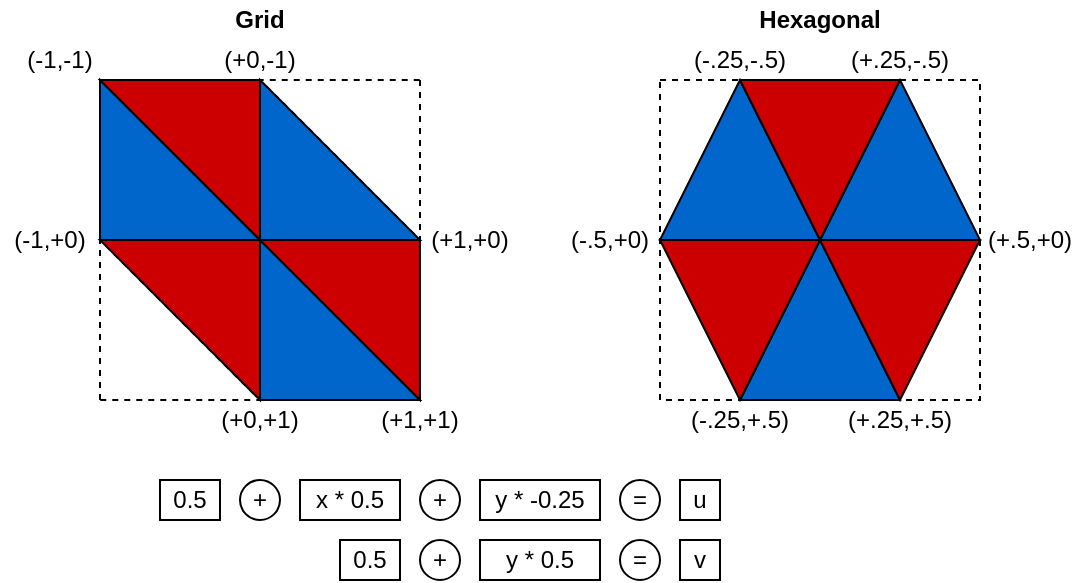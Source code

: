 <mxfile version="13.4.5" type="device"><diagram id="CmPBEKU7VvEhB1ZuQym_" name="Page-1"><mxGraphModel dx="677" dy="391" grid="1" gridSize="10" guides="1" tooltips="1" connect="1" arrows="1" fold="1" page="1" pageScale="1" pageWidth="850" pageHeight="1100" math="0" shadow="0"><root><mxCell id="0"/><mxCell id="1" parent="0"/><mxCell id="6mbiCCYGvgZnk7PDdwmh-31" value="" style="whiteSpace=wrap;html=1;aspect=fixed;dashed=1;" vertex="1" parent="1"><mxGeometry x="600" y="280" width="160" height="160" as="geometry"/></mxCell><mxCell id="6mbiCCYGvgZnk7PDdwmh-7" value="" style="verticalLabelPosition=bottom;verticalAlign=top;html=1;shape=mxgraph.basic.orthogonal_triangle;rotation=-180;dashed=1;" vertex="1" parent="1"><mxGeometry x="400" y="280" width="80" height="80" as="geometry"/></mxCell><mxCell id="6mbiCCYGvgZnk7PDdwmh-8" value="" style="verticalLabelPosition=bottom;verticalAlign=top;html=1;shape=mxgraph.basic.orthogonal_triangle;rotation=0;dashed=1;" vertex="1" parent="1"><mxGeometry x="320" y="360" width="80" height="80" as="geometry"/></mxCell><mxCell id="6mbiCCYGvgZnk7PDdwmh-1" value="" style="verticalLabelPosition=bottom;verticalAlign=top;html=1;shape=mxgraph.basic.orthogonal_triangle;fillColor=#0066CC;" vertex="1" parent="1"><mxGeometry x="400" y="360" width="80" height="80" as="geometry"/></mxCell><mxCell id="6mbiCCYGvgZnk7PDdwmh-2" value="" style="verticalLabelPosition=bottom;verticalAlign=top;html=1;shape=mxgraph.basic.orthogonal_triangle;fillColor=#0066CC;" vertex="1" parent="1"><mxGeometry x="320" y="280" width="80" height="80" as="geometry"/></mxCell><mxCell id="6mbiCCYGvgZnk7PDdwmh-3" value="" style="verticalLabelPosition=bottom;verticalAlign=top;html=1;shape=mxgraph.basic.orthogonal_triangle;fillColor=#0066CC;" vertex="1" parent="1"><mxGeometry x="400" y="280" width="80" height="80" as="geometry"/></mxCell><mxCell id="6mbiCCYGvgZnk7PDdwmh-4" value="" style="verticalLabelPosition=bottom;verticalAlign=top;html=1;shape=mxgraph.basic.orthogonal_triangle;rotation=-180;fillColor=#CC0000;" vertex="1" parent="1"><mxGeometry x="400" y="360" width="80" height="80" as="geometry"/></mxCell><mxCell id="6mbiCCYGvgZnk7PDdwmh-5" value="" style="verticalLabelPosition=bottom;verticalAlign=top;html=1;shape=mxgraph.basic.orthogonal_triangle;rotation=-180;fillColor=#CC0000;" vertex="1" parent="1"><mxGeometry x="320" y="360" width="80" height="80" as="geometry"/></mxCell><mxCell id="6mbiCCYGvgZnk7PDdwmh-6" value="" style="verticalLabelPosition=bottom;verticalAlign=top;html=1;shape=mxgraph.basic.orthogonal_triangle;rotation=-180;fillColor=#CC0000;" vertex="1" parent="1"><mxGeometry x="320" y="280" width="80" height="80" as="geometry"/></mxCell><mxCell id="6mbiCCYGvgZnk7PDdwmh-9" value="" style="verticalLabelPosition=bottom;verticalAlign=top;html=1;shape=mxgraph.basic.acute_triangle;dx=0.5;fillColor=#0066CC;" vertex="1" parent="1"><mxGeometry x="640" y="360" width="80" height="80" as="geometry"/></mxCell><mxCell id="6mbiCCYGvgZnk7PDdwmh-10" value="" style="verticalLabelPosition=bottom;verticalAlign=top;html=1;shape=mxgraph.basic.acute_triangle;dx=0.5;fillColor=#0066CC;" vertex="1" parent="1"><mxGeometry x="600" y="280" width="80" height="80" as="geometry"/></mxCell><mxCell id="6mbiCCYGvgZnk7PDdwmh-11" value="" style="verticalLabelPosition=bottom;verticalAlign=top;html=1;shape=mxgraph.basic.acute_triangle;dx=0.5;fillColor=#0066CC;" vertex="1" parent="1"><mxGeometry x="680" y="280" width="80" height="80" as="geometry"/></mxCell><mxCell id="6mbiCCYGvgZnk7PDdwmh-12" value="" style="verticalLabelPosition=bottom;verticalAlign=top;html=1;shape=mxgraph.basic.acute_triangle;dx=0.5;rotation=-180;fillColor=#CC0000;" vertex="1" parent="1"><mxGeometry x="600" y="360" width="80" height="80" as="geometry"/></mxCell><mxCell id="6mbiCCYGvgZnk7PDdwmh-13" value="" style="verticalLabelPosition=bottom;verticalAlign=top;html=1;shape=mxgraph.basic.acute_triangle;dx=0.5;rotation=-180;fillColor=#CC0000;" vertex="1" parent="1"><mxGeometry x="680" y="360" width="80" height="80" as="geometry"/></mxCell><mxCell id="6mbiCCYGvgZnk7PDdwmh-14" value="" style="verticalLabelPosition=bottom;verticalAlign=top;html=1;shape=mxgraph.basic.acute_triangle;dx=0.5;rotation=-180;fillColor=#CC0000;" vertex="1" parent="1"><mxGeometry x="640" y="280" width="80" height="80" as="geometry"/></mxCell><mxCell id="6mbiCCYGvgZnk7PDdwmh-19" value="(+0,+1)" style="text;html=1;strokeColor=none;fillColor=none;align=center;verticalAlign=middle;whiteSpace=wrap;rounded=0;" vertex="1" parent="1"><mxGeometry x="380" y="440" width="40" height="20" as="geometry"/></mxCell><mxCell id="6mbiCCYGvgZnk7PDdwmh-20" value="(+.25,-.5)" style="text;html=1;strokeColor=none;fillColor=none;align=center;verticalAlign=middle;whiteSpace=wrap;rounded=0;" vertex="1" parent="1"><mxGeometry x="700" y="260" width="40" height="20" as="geometry"/></mxCell><mxCell id="6mbiCCYGvgZnk7PDdwmh-21" value="(-.25,-.5)" style="text;html=1;strokeColor=none;fillColor=none;align=center;verticalAlign=middle;whiteSpace=wrap;rounded=0;" vertex="1" parent="1"><mxGeometry x="620" y="260" width="40" height="20" as="geometry"/></mxCell><mxCell id="6mbiCCYGvgZnk7PDdwmh-22" value="(+.25,+.5)" style="text;html=1;strokeColor=none;fillColor=none;align=center;verticalAlign=middle;whiteSpace=wrap;rounded=0;" vertex="1" parent="1"><mxGeometry x="700" y="440" width="40" height="20" as="geometry"/></mxCell><mxCell id="6mbiCCYGvgZnk7PDdwmh-23" value="(-.25,+.5)" style="text;html=1;strokeColor=none;fillColor=none;align=center;verticalAlign=middle;whiteSpace=wrap;rounded=0;" vertex="1" parent="1"><mxGeometry x="620" y="440" width="40" height="20" as="geometry"/></mxCell><mxCell id="6mbiCCYGvgZnk7PDdwmh-24" value="(+.5,+0)" style="text;html=1;strokeColor=none;fillColor=none;align=center;verticalAlign=middle;whiteSpace=wrap;rounded=0;" vertex="1" parent="1"><mxGeometry x="760" y="350" width="50" height="20" as="geometry"/></mxCell><mxCell id="6mbiCCYGvgZnk7PDdwmh-25" value="(-.5,+0)" style="text;html=1;strokeColor=none;fillColor=none;align=center;verticalAlign=middle;whiteSpace=wrap;rounded=0;" vertex="1" parent="1"><mxGeometry x="550" y="350" width="50" height="20" as="geometry"/></mxCell><mxCell id="6mbiCCYGvgZnk7PDdwmh-26" value="(+1,+1)" style="text;html=1;strokeColor=none;fillColor=none;align=center;verticalAlign=middle;whiteSpace=wrap;rounded=0;" vertex="1" parent="1"><mxGeometry x="460" y="440" width="40" height="20" as="geometry"/></mxCell><mxCell id="6mbiCCYGvgZnk7PDdwmh-27" value="(+1,+0)" style="text;html=1;strokeColor=none;fillColor=none;align=center;verticalAlign=middle;whiteSpace=wrap;rounded=0;" vertex="1" parent="1"><mxGeometry x="480" y="350" width="50" height="20" as="geometry"/></mxCell><mxCell id="6mbiCCYGvgZnk7PDdwmh-28" value="(-1,+0)" style="text;html=1;strokeColor=none;fillColor=none;align=center;verticalAlign=middle;whiteSpace=wrap;rounded=0;" vertex="1" parent="1"><mxGeometry x="270" y="350" width="50" height="20" as="geometry"/></mxCell><mxCell id="6mbiCCYGvgZnk7PDdwmh-29" value="(-1,-1)" style="text;html=1;strokeColor=none;fillColor=none;align=center;verticalAlign=middle;whiteSpace=wrap;rounded=0;" vertex="1" parent="1"><mxGeometry x="280" y="260" width="40" height="20" as="geometry"/></mxCell><mxCell id="6mbiCCYGvgZnk7PDdwmh-30" value="(+0,-1)" style="text;html=1;strokeColor=none;fillColor=none;align=center;verticalAlign=middle;whiteSpace=wrap;rounded=0;" vertex="1" parent="1"><mxGeometry x="380" y="260" width="40" height="20" as="geometry"/></mxCell><mxCell id="6mbiCCYGvgZnk7PDdwmh-32" value="&lt;b&gt;Grid&lt;/b&gt;" style="text;html=1;strokeColor=none;fillColor=none;align=center;verticalAlign=middle;whiteSpace=wrap;rounded=0;dashed=1;" vertex="1" parent="1"><mxGeometry x="380" y="240" width="40" height="20" as="geometry"/></mxCell><mxCell id="6mbiCCYGvgZnk7PDdwmh-33" value="&lt;b&gt;Hexagonal&lt;/b&gt;" style="text;html=1;strokeColor=none;fillColor=none;align=center;verticalAlign=middle;whiteSpace=wrap;rounded=0;dashed=1;" vertex="1" parent="1"><mxGeometry x="660" y="240" width="40" height="20" as="geometry"/></mxCell><mxCell id="6mbiCCYGvgZnk7PDdwmh-34" value="x * 0.5" style="rounded=0;whiteSpace=wrap;html=1;" vertex="1" parent="1"><mxGeometry x="420" y="480" width="50" height="20" as="geometry"/></mxCell><mxCell id="6mbiCCYGvgZnk7PDdwmh-35" value="+" style="ellipse;aspect=fixed;whiteSpace=wrap;html=1;" vertex="1" parent="1"><mxGeometry x="480" y="480" width="20" height="20" as="geometry"/></mxCell><mxCell id="6mbiCCYGvgZnk7PDdwmh-36" value="y * -0.25" style="rounded=0;whiteSpace=wrap;html=1;" vertex="1" parent="1"><mxGeometry x="510" y="480" width="60" height="20" as="geometry"/></mxCell><mxCell id="6mbiCCYGvgZnk7PDdwmh-37" value="=" style="ellipse;aspect=fixed;whiteSpace=wrap;html=1;" vertex="1" parent="1"><mxGeometry x="580" y="480" width="20" height="20" as="geometry"/></mxCell><mxCell id="6mbiCCYGvgZnk7PDdwmh-38" value="u" style="rounded=0;whiteSpace=wrap;html=1;" vertex="1" parent="1"><mxGeometry x="610" y="480" width="20" height="20" as="geometry"/></mxCell><mxCell id="6mbiCCYGvgZnk7PDdwmh-39" value="v" style="rounded=0;whiteSpace=wrap;html=1;" vertex="1" parent="1"><mxGeometry x="610" y="510" width="20" height="20" as="geometry"/></mxCell><mxCell id="6mbiCCYGvgZnk7PDdwmh-40" value="=" style="ellipse;aspect=fixed;whiteSpace=wrap;html=1;" vertex="1" parent="1"><mxGeometry x="580" y="510" width="20" height="20" as="geometry"/></mxCell><mxCell id="6mbiCCYGvgZnk7PDdwmh-41" value="y * 0.5" style="rounded=0;whiteSpace=wrap;html=1;" vertex="1" parent="1"><mxGeometry x="510" y="510" width="60" height="20" as="geometry"/></mxCell><mxCell id="6mbiCCYGvgZnk7PDdwmh-42" value="0.5" style="rounded=0;whiteSpace=wrap;html=1;" vertex="1" parent="1"><mxGeometry x="440" y="510" width="30" height="20" as="geometry"/></mxCell><mxCell id="6mbiCCYGvgZnk7PDdwmh-43" value="+" style="ellipse;aspect=fixed;whiteSpace=wrap;html=1;" vertex="1" parent="1"><mxGeometry x="480" y="510" width="20" height="20" as="geometry"/></mxCell><mxCell id="6mbiCCYGvgZnk7PDdwmh-44" value="0.5" style="rounded=0;whiteSpace=wrap;html=1;" vertex="1" parent="1"><mxGeometry x="350" y="480" width="30" height="20" as="geometry"/></mxCell><mxCell id="6mbiCCYGvgZnk7PDdwmh-45" value="+" style="ellipse;aspect=fixed;whiteSpace=wrap;html=1;" vertex="1" parent="1"><mxGeometry x="390" y="480" width="20" height="20" as="geometry"/></mxCell></root></mxGraphModel></diagram></mxfile>